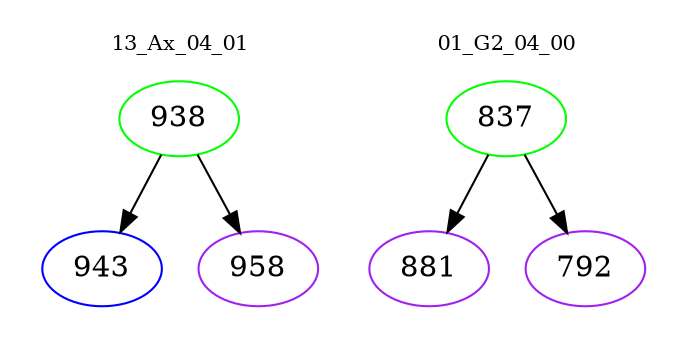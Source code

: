digraph{
subgraph cluster_0 {
color = white
label = "13_Ax_04_01";
fontsize=10;
T0_938 [label="938", color="green"]
T0_938 -> T0_943 [color="black"]
T0_943 [label="943", color="blue"]
T0_938 -> T0_958 [color="black"]
T0_958 [label="958", color="purple"]
}
subgraph cluster_1 {
color = white
label = "01_G2_04_00";
fontsize=10;
T1_837 [label="837", color="green"]
T1_837 -> T1_881 [color="black"]
T1_881 [label="881", color="purple"]
T1_837 -> T1_792 [color="black"]
T1_792 [label="792", color="purple"]
}
}
